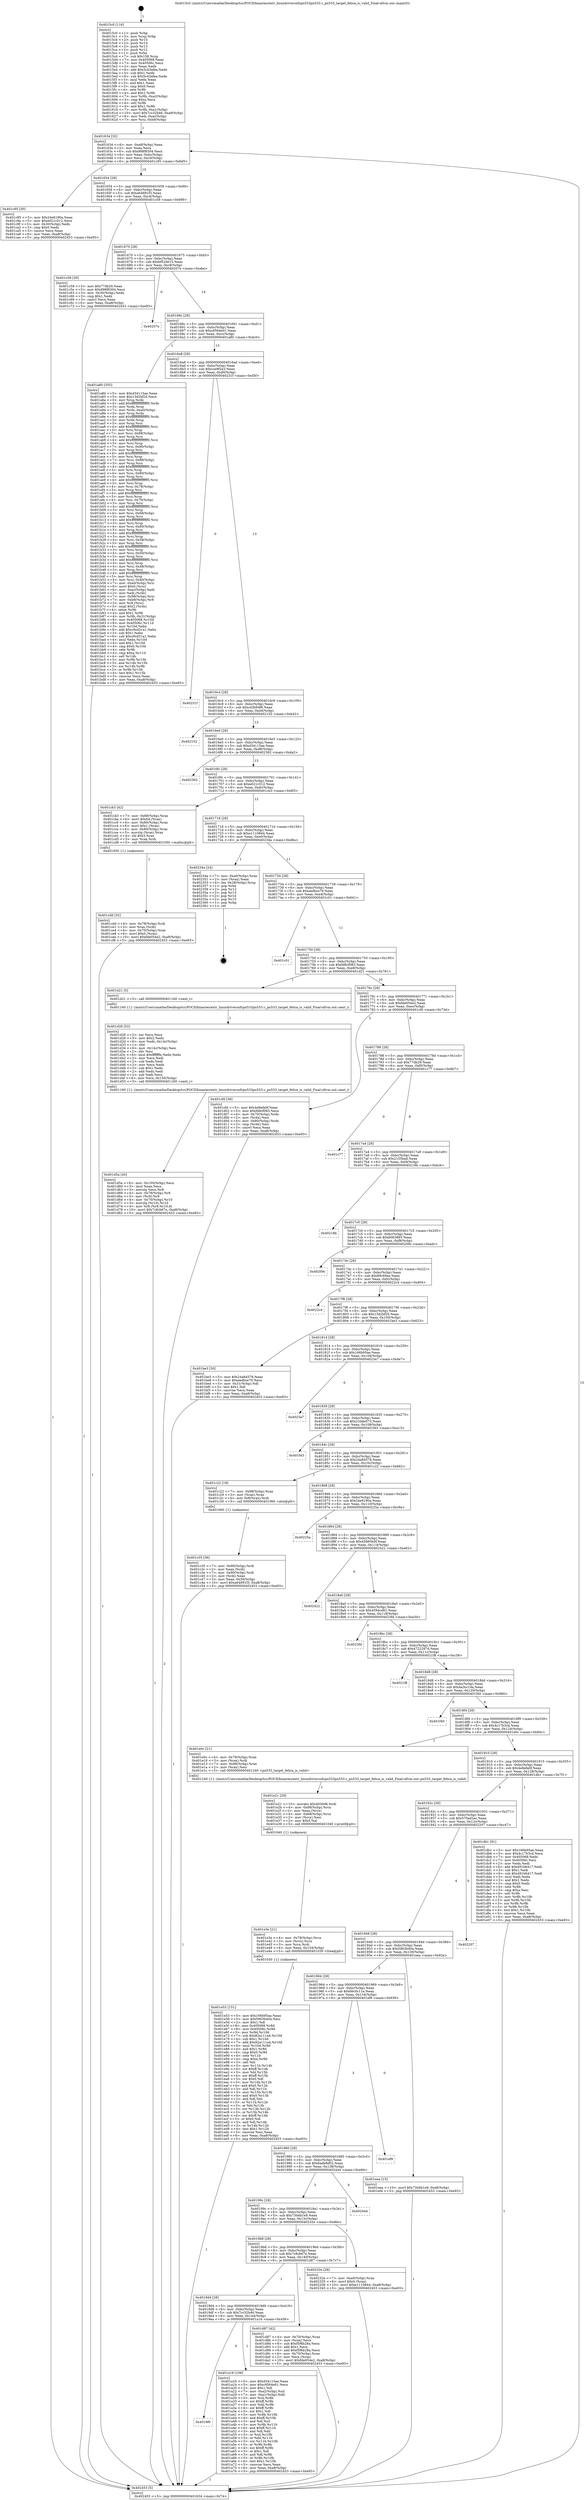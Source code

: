 digraph "0x4015c0" {
  label = "0x4015c0 (/mnt/c/Users/mathe/Desktop/tcc/POCII/binaries/extr_linuxdriversnfcpn533pn533.c_pn533_target_felica_is_valid_Final-ollvm.out::main(0))"
  labelloc = "t"
  node[shape=record]

  Entry [label="",width=0.3,height=0.3,shape=circle,fillcolor=black,style=filled]
  "0x401634" [label="{
     0x401634 [32]\l
     | [instrs]\l
     &nbsp;&nbsp;0x401634 \<+6\>: mov -0xa8(%rbp),%eax\l
     &nbsp;&nbsp;0x40163a \<+2\>: mov %eax,%ecx\l
     &nbsp;&nbsp;0x40163c \<+6\>: sub $0x998f9304,%ecx\l
     &nbsp;&nbsp;0x401642 \<+6\>: mov %eax,-0xbc(%rbp)\l
     &nbsp;&nbsp;0x401648 \<+6\>: mov %ecx,-0xc0(%rbp)\l
     &nbsp;&nbsp;0x40164e \<+6\>: je 0000000000401c95 \<main+0x6d5\>\l
  }"]
  "0x401c95" [label="{
     0x401c95 [30]\l
     | [instrs]\l
     &nbsp;&nbsp;0x401c95 \<+5\>: mov $0x24e6190a,%eax\l
     &nbsp;&nbsp;0x401c9a \<+5\>: mov $0xe021c512,%ecx\l
     &nbsp;&nbsp;0x401c9f \<+3\>: mov -0x30(%rbp),%edx\l
     &nbsp;&nbsp;0x401ca2 \<+3\>: cmp $0x0,%edx\l
     &nbsp;&nbsp;0x401ca5 \<+3\>: cmove %ecx,%eax\l
     &nbsp;&nbsp;0x401ca8 \<+6\>: mov %eax,-0xa8(%rbp)\l
     &nbsp;&nbsp;0x401cae \<+5\>: jmp 0000000000402453 \<main+0xe93\>\l
  }"]
  "0x401654" [label="{
     0x401654 [28]\l
     | [instrs]\l
     &nbsp;&nbsp;0x401654 \<+5\>: jmp 0000000000401659 \<main+0x99\>\l
     &nbsp;&nbsp;0x401659 \<+6\>: mov -0xbc(%rbp),%eax\l
     &nbsp;&nbsp;0x40165f \<+5\>: sub $0xa64691f3,%eax\l
     &nbsp;&nbsp;0x401664 \<+6\>: mov %eax,-0xc4(%rbp)\l
     &nbsp;&nbsp;0x40166a \<+6\>: je 0000000000401c59 \<main+0x699\>\l
  }"]
  Exit [label="",width=0.3,height=0.3,shape=circle,fillcolor=black,style=filled,peripheries=2]
  "0x401c59" [label="{
     0x401c59 [30]\l
     | [instrs]\l
     &nbsp;&nbsp;0x401c59 \<+5\>: mov $0x77db29,%eax\l
     &nbsp;&nbsp;0x401c5e \<+5\>: mov $0x998f9304,%ecx\l
     &nbsp;&nbsp;0x401c63 \<+3\>: mov -0x30(%rbp),%edx\l
     &nbsp;&nbsp;0x401c66 \<+3\>: cmp $0x1,%edx\l
     &nbsp;&nbsp;0x401c69 \<+3\>: cmovl %ecx,%eax\l
     &nbsp;&nbsp;0x401c6c \<+6\>: mov %eax,-0xa8(%rbp)\l
     &nbsp;&nbsp;0x401c72 \<+5\>: jmp 0000000000402453 \<main+0xe93\>\l
  }"]
  "0x401670" [label="{
     0x401670 [28]\l
     | [instrs]\l
     &nbsp;&nbsp;0x401670 \<+5\>: jmp 0000000000401675 \<main+0xb5\>\l
     &nbsp;&nbsp;0x401675 \<+6\>: mov -0xbc(%rbp),%eax\l
     &nbsp;&nbsp;0x40167b \<+5\>: sub $0xbf52de15,%eax\l
     &nbsp;&nbsp;0x401680 \<+6\>: mov %eax,-0xc8(%rbp)\l
     &nbsp;&nbsp;0x401686 \<+6\>: je 000000000040207e \<main+0xabe\>\l
  }"]
  "0x401e53" [label="{
     0x401e53 [151]\l
     | [instrs]\l
     &nbsp;&nbsp;0x401e53 \<+5\>: mov $0x166b95ae,%eax\l
     &nbsp;&nbsp;0x401e58 \<+5\>: mov $0x5963b40a,%esi\l
     &nbsp;&nbsp;0x401e5d \<+2\>: mov $0x1,%dl\l
     &nbsp;&nbsp;0x401e5f \<+8\>: mov 0x405068,%r8d\l
     &nbsp;&nbsp;0x401e67 \<+8\>: mov 0x40506c,%r9d\l
     &nbsp;&nbsp;0x401e6f \<+3\>: mov %r8d,%r10d\l
     &nbsp;&nbsp;0x401e72 \<+7\>: sub $0x82a111a4,%r10d\l
     &nbsp;&nbsp;0x401e79 \<+4\>: sub $0x1,%r10d\l
     &nbsp;&nbsp;0x401e7d \<+7\>: add $0x82a111a4,%r10d\l
     &nbsp;&nbsp;0x401e84 \<+4\>: imul %r10d,%r8d\l
     &nbsp;&nbsp;0x401e88 \<+4\>: and $0x1,%r8d\l
     &nbsp;&nbsp;0x401e8c \<+4\>: cmp $0x0,%r8d\l
     &nbsp;&nbsp;0x401e90 \<+4\>: sete %r11b\l
     &nbsp;&nbsp;0x401e94 \<+4\>: cmp $0xa,%r9d\l
     &nbsp;&nbsp;0x401e98 \<+3\>: setl %bl\l
     &nbsp;&nbsp;0x401e9b \<+3\>: mov %r11b,%r14b\l
     &nbsp;&nbsp;0x401e9e \<+4\>: xor $0xff,%r14b\l
     &nbsp;&nbsp;0x401ea2 \<+3\>: mov %bl,%r15b\l
     &nbsp;&nbsp;0x401ea5 \<+4\>: xor $0xff,%r15b\l
     &nbsp;&nbsp;0x401ea9 \<+3\>: xor $0x0,%dl\l
     &nbsp;&nbsp;0x401eac \<+3\>: mov %r14b,%r12b\l
     &nbsp;&nbsp;0x401eaf \<+4\>: and $0x0,%r12b\l
     &nbsp;&nbsp;0x401eb3 \<+3\>: and %dl,%r11b\l
     &nbsp;&nbsp;0x401eb6 \<+3\>: mov %r15b,%r13b\l
     &nbsp;&nbsp;0x401eb9 \<+4\>: and $0x0,%r13b\l
     &nbsp;&nbsp;0x401ebd \<+2\>: and %dl,%bl\l
     &nbsp;&nbsp;0x401ebf \<+3\>: or %r11b,%r12b\l
     &nbsp;&nbsp;0x401ec2 \<+3\>: or %bl,%r13b\l
     &nbsp;&nbsp;0x401ec5 \<+3\>: xor %r13b,%r12b\l
     &nbsp;&nbsp;0x401ec8 \<+3\>: or %r15b,%r14b\l
     &nbsp;&nbsp;0x401ecb \<+4\>: xor $0xff,%r14b\l
     &nbsp;&nbsp;0x401ecf \<+3\>: or $0x0,%dl\l
     &nbsp;&nbsp;0x401ed2 \<+3\>: and %dl,%r14b\l
     &nbsp;&nbsp;0x401ed5 \<+3\>: or %r14b,%r12b\l
     &nbsp;&nbsp;0x401ed8 \<+4\>: test $0x1,%r12b\l
     &nbsp;&nbsp;0x401edc \<+3\>: cmovne %esi,%eax\l
     &nbsp;&nbsp;0x401edf \<+6\>: mov %eax,-0xa8(%rbp)\l
     &nbsp;&nbsp;0x401ee5 \<+5\>: jmp 0000000000402453 \<main+0xe93\>\l
  }"]
  "0x40207e" [label="{
     0x40207e\l
  }", style=dashed]
  "0x40168c" [label="{
     0x40168c [28]\l
     | [instrs]\l
     &nbsp;&nbsp;0x40168c \<+5\>: jmp 0000000000401691 \<main+0xd1\>\l
     &nbsp;&nbsp;0x401691 \<+6\>: mov -0xbc(%rbp),%eax\l
     &nbsp;&nbsp;0x401697 \<+5\>: sub $0xc9564e01,%eax\l
     &nbsp;&nbsp;0x40169c \<+6\>: mov %eax,-0xcc(%rbp)\l
     &nbsp;&nbsp;0x4016a2 \<+6\>: je 0000000000401a80 \<main+0x4c0\>\l
  }"]
  "0x401e3e" [label="{
     0x401e3e [21]\l
     | [instrs]\l
     &nbsp;&nbsp;0x401e3e \<+4\>: mov -0x78(%rbp),%rcx\l
     &nbsp;&nbsp;0x401e42 \<+3\>: mov (%rcx),%rcx\l
     &nbsp;&nbsp;0x401e45 \<+3\>: mov %rcx,%rdi\l
     &nbsp;&nbsp;0x401e48 \<+6\>: mov %eax,-0x154(%rbp)\l
     &nbsp;&nbsp;0x401e4e \<+5\>: call 0000000000401030 \<free@plt\>\l
     | [calls]\l
     &nbsp;&nbsp;0x401030 \{1\} (unknown)\l
  }"]
  "0x401a80" [label="{
     0x401a80 [355]\l
     | [instrs]\l
     &nbsp;&nbsp;0x401a80 \<+5\>: mov $0xd34115ae,%eax\l
     &nbsp;&nbsp;0x401a85 \<+5\>: mov $0x13d2bf20,%ecx\l
     &nbsp;&nbsp;0x401a8a \<+3\>: mov %rsp,%rdx\l
     &nbsp;&nbsp;0x401a8d \<+4\>: add $0xfffffffffffffff0,%rdx\l
     &nbsp;&nbsp;0x401a91 \<+3\>: mov %rdx,%rsp\l
     &nbsp;&nbsp;0x401a94 \<+7\>: mov %rdx,-0xa0(%rbp)\l
     &nbsp;&nbsp;0x401a9b \<+3\>: mov %rsp,%rdx\l
     &nbsp;&nbsp;0x401a9e \<+4\>: add $0xfffffffffffffff0,%rdx\l
     &nbsp;&nbsp;0x401aa2 \<+3\>: mov %rdx,%rsp\l
     &nbsp;&nbsp;0x401aa5 \<+3\>: mov %rsp,%rsi\l
     &nbsp;&nbsp;0x401aa8 \<+4\>: add $0xfffffffffffffff0,%rsi\l
     &nbsp;&nbsp;0x401aac \<+3\>: mov %rsi,%rsp\l
     &nbsp;&nbsp;0x401aaf \<+7\>: mov %rsi,-0x98(%rbp)\l
     &nbsp;&nbsp;0x401ab6 \<+3\>: mov %rsp,%rsi\l
     &nbsp;&nbsp;0x401ab9 \<+4\>: add $0xfffffffffffffff0,%rsi\l
     &nbsp;&nbsp;0x401abd \<+3\>: mov %rsi,%rsp\l
     &nbsp;&nbsp;0x401ac0 \<+7\>: mov %rsi,-0x90(%rbp)\l
     &nbsp;&nbsp;0x401ac7 \<+3\>: mov %rsp,%rsi\l
     &nbsp;&nbsp;0x401aca \<+4\>: add $0xfffffffffffffff0,%rsi\l
     &nbsp;&nbsp;0x401ace \<+3\>: mov %rsi,%rsp\l
     &nbsp;&nbsp;0x401ad1 \<+7\>: mov %rsi,-0x88(%rbp)\l
     &nbsp;&nbsp;0x401ad8 \<+3\>: mov %rsp,%rsi\l
     &nbsp;&nbsp;0x401adb \<+4\>: add $0xfffffffffffffff0,%rsi\l
     &nbsp;&nbsp;0x401adf \<+3\>: mov %rsi,%rsp\l
     &nbsp;&nbsp;0x401ae2 \<+4\>: mov %rsi,-0x80(%rbp)\l
     &nbsp;&nbsp;0x401ae6 \<+3\>: mov %rsp,%rsi\l
     &nbsp;&nbsp;0x401ae9 \<+4\>: add $0xfffffffffffffff0,%rsi\l
     &nbsp;&nbsp;0x401aed \<+3\>: mov %rsi,%rsp\l
     &nbsp;&nbsp;0x401af0 \<+4\>: mov %rsi,-0x78(%rbp)\l
     &nbsp;&nbsp;0x401af4 \<+3\>: mov %rsp,%rsi\l
     &nbsp;&nbsp;0x401af7 \<+4\>: add $0xfffffffffffffff0,%rsi\l
     &nbsp;&nbsp;0x401afb \<+3\>: mov %rsi,%rsp\l
     &nbsp;&nbsp;0x401afe \<+4\>: mov %rsi,-0x70(%rbp)\l
     &nbsp;&nbsp;0x401b02 \<+3\>: mov %rsp,%rsi\l
     &nbsp;&nbsp;0x401b05 \<+4\>: add $0xfffffffffffffff0,%rsi\l
     &nbsp;&nbsp;0x401b09 \<+3\>: mov %rsi,%rsp\l
     &nbsp;&nbsp;0x401b0c \<+4\>: mov %rsi,-0x68(%rbp)\l
     &nbsp;&nbsp;0x401b10 \<+3\>: mov %rsp,%rsi\l
     &nbsp;&nbsp;0x401b13 \<+4\>: add $0xfffffffffffffff0,%rsi\l
     &nbsp;&nbsp;0x401b17 \<+3\>: mov %rsi,%rsp\l
     &nbsp;&nbsp;0x401b1a \<+4\>: mov %rsi,-0x60(%rbp)\l
     &nbsp;&nbsp;0x401b1e \<+3\>: mov %rsp,%rsi\l
     &nbsp;&nbsp;0x401b21 \<+4\>: add $0xfffffffffffffff0,%rsi\l
     &nbsp;&nbsp;0x401b25 \<+3\>: mov %rsi,%rsp\l
     &nbsp;&nbsp;0x401b28 \<+4\>: mov %rsi,-0x58(%rbp)\l
     &nbsp;&nbsp;0x401b2c \<+3\>: mov %rsp,%rsi\l
     &nbsp;&nbsp;0x401b2f \<+4\>: add $0xfffffffffffffff0,%rsi\l
     &nbsp;&nbsp;0x401b33 \<+3\>: mov %rsi,%rsp\l
     &nbsp;&nbsp;0x401b36 \<+4\>: mov %rsi,-0x50(%rbp)\l
     &nbsp;&nbsp;0x401b3a \<+3\>: mov %rsp,%rsi\l
     &nbsp;&nbsp;0x401b3d \<+4\>: add $0xfffffffffffffff0,%rsi\l
     &nbsp;&nbsp;0x401b41 \<+3\>: mov %rsi,%rsp\l
     &nbsp;&nbsp;0x401b44 \<+4\>: mov %rsi,-0x48(%rbp)\l
     &nbsp;&nbsp;0x401b48 \<+3\>: mov %rsp,%rsi\l
     &nbsp;&nbsp;0x401b4b \<+4\>: add $0xfffffffffffffff0,%rsi\l
     &nbsp;&nbsp;0x401b4f \<+3\>: mov %rsi,%rsp\l
     &nbsp;&nbsp;0x401b52 \<+4\>: mov %rsi,-0x40(%rbp)\l
     &nbsp;&nbsp;0x401b56 \<+7\>: mov -0xa0(%rbp),%rsi\l
     &nbsp;&nbsp;0x401b5d \<+6\>: movl $0x0,(%rsi)\l
     &nbsp;&nbsp;0x401b63 \<+6\>: mov -0xac(%rbp),%edi\l
     &nbsp;&nbsp;0x401b69 \<+2\>: mov %edi,(%rdx)\l
     &nbsp;&nbsp;0x401b6b \<+7\>: mov -0x98(%rbp),%rsi\l
     &nbsp;&nbsp;0x401b72 \<+7\>: mov -0xb8(%rbp),%r8\l
     &nbsp;&nbsp;0x401b79 \<+3\>: mov %r8,(%rsi)\l
     &nbsp;&nbsp;0x401b7c \<+3\>: cmpl $0x2,(%rdx)\l
     &nbsp;&nbsp;0x401b7f \<+4\>: setne %r9b\l
     &nbsp;&nbsp;0x401b83 \<+4\>: and $0x1,%r9b\l
     &nbsp;&nbsp;0x401b87 \<+4\>: mov %r9b,-0x31(%rbp)\l
     &nbsp;&nbsp;0x401b8b \<+8\>: mov 0x405068,%r10d\l
     &nbsp;&nbsp;0x401b93 \<+8\>: mov 0x40506c,%r11d\l
     &nbsp;&nbsp;0x401b9b \<+3\>: mov %r10d,%ebx\l
     &nbsp;&nbsp;0x401b9e \<+6\>: add $0xc9cd31a1,%ebx\l
     &nbsp;&nbsp;0x401ba4 \<+3\>: sub $0x1,%ebx\l
     &nbsp;&nbsp;0x401ba7 \<+6\>: sub $0xc9cd31a1,%ebx\l
     &nbsp;&nbsp;0x401bad \<+4\>: imul %ebx,%r10d\l
     &nbsp;&nbsp;0x401bb1 \<+4\>: and $0x1,%r10d\l
     &nbsp;&nbsp;0x401bb5 \<+4\>: cmp $0x0,%r10d\l
     &nbsp;&nbsp;0x401bb9 \<+4\>: sete %r9b\l
     &nbsp;&nbsp;0x401bbd \<+4\>: cmp $0xa,%r11d\l
     &nbsp;&nbsp;0x401bc1 \<+4\>: setl %r14b\l
     &nbsp;&nbsp;0x401bc5 \<+3\>: mov %r9b,%r15b\l
     &nbsp;&nbsp;0x401bc8 \<+3\>: and %r14b,%r15b\l
     &nbsp;&nbsp;0x401bcb \<+3\>: xor %r14b,%r9b\l
     &nbsp;&nbsp;0x401bce \<+3\>: or %r9b,%r15b\l
     &nbsp;&nbsp;0x401bd1 \<+4\>: test $0x1,%r15b\l
     &nbsp;&nbsp;0x401bd5 \<+3\>: cmovne %ecx,%eax\l
     &nbsp;&nbsp;0x401bd8 \<+6\>: mov %eax,-0xa8(%rbp)\l
     &nbsp;&nbsp;0x401bde \<+5\>: jmp 0000000000402453 \<main+0xe93\>\l
  }"]
  "0x4016a8" [label="{
     0x4016a8 [28]\l
     | [instrs]\l
     &nbsp;&nbsp;0x4016a8 \<+5\>: jmp 00000000004016ad \<main+0xed\>\l
     &nbsp;&nbsp;0x4016ad \<+6\>: mov -0xbc(%rbp),%eax\l
     &nbsp;&nbsp;0x4016b3 \<+5\>: sub $0xcce9f2e3,%eax\l
     &nbsp;&nbsp;0x4016b8 \<+6\>: mov %eax,-0xd0(%rbp)\l
     &nbsp;&nbsp;0x4016be \<+6\>: je 000000000040231f \<main+0xd5f\>\l
  }"]
  "0x401e21" [label="{
     0x401e21 [29]\l
     | [instrs]\l
     &nbsp;&nbsp;0x401e21 \<+10\>: movabs $0x4030d6,%rdi\l
     &nbsp;&nbsp;0x401e2b \<+4\>: mov -0x68(%rbp),%rcx\l
     &nbsp;&nbsp;0x401e2f \<+2\>: mov %eax,(%rcx)\l
     &nbsp;&nbsp;0x401e31 \<+4\>: mov -0x68(%rbp),%rcx\l
     &nbsp;&nbsp;0x401e35 \<+2\>: mov (%rcx),%esi\l
     &nbsp;&nbsp;0x401e37 \<+2\>: mov $0x0,%al\l
     &nbsp;&nbsp;0x401e39 \<+5\>: call 0000000000401040 \<printf@plt\>\l
     | [calls]\l
     &nbsp;&nbsp;0x401040 \{1\} (unknown)\l
  }"]
  "0x40231f" [label="{
     0x40231f\l
  }", style=dashed]
  "0x4016c4" [label="{
     0x4016c4 [28]\l
     | [instrs]\l
     &nbsp;&nbsp;0x4016c4 \<+5\>: jmp 00000000004016c9 \<main+0x109\>\l
     &nbsp;&nbsp;0x4016c9 \<+6\>: mov -0xbc(%rbp),%eax\l
     &nbsp;&nbsp;0x4016cf \<+5\>: sub $0xcd3b94f6,%eax\l
     &nbsp;&nbsp;0x4016d4 \<+6\>: mov %eax,-0xd4(%rbp)\l
     &nbsp;&nbsp;0x4016da \<+6\>: je 0000000000402102 \<main+0xb42\>\l
  }"]
  "0x401d5a" [label="{
     0x401d5a [45]\l
     | [instrs]\l
     &nbsp;&nbsp;0x401d5a \<+6\>: mov -0x150(%rbp),%ecx\l
     &nbsp;&nbsp;0x401d60 \<+3\>: imul %eax,%ecx\l
     &nbsp;&nbsp;0x401d63 \<+3\>: movslq %ecx,%r8\l
     &nbsp;&nbsp;0x401d66 \<+4\>: mov -0x78(%rbp),%r9\l
     &nbsp;&nbsp;0x401d6a \<+3\>: mov (%r9),%r9\l
     &nbsp;&nbsp;0x401d6d \<+4\>: mov -0x70(%rbp),%r10\l
     &nbsp;&nbsp;0x401d71 \<+3\>: movslq (%r10),%r10\l
     &nbsp;&nbsp;0x401d74 \<+4\>: mov %r8,(%r9,%r10,8)\l
     &nbsp;&nbsp;0x401d78 \<+10\>: movl $0x7c8cb67e,-0xa8(%rbp)\l
     &nbsp;&nbsp;0x401d82 \<+5\>: jmp 0000000000402453 \<main+0xe93\>\l
  }"]
  "0x402102" [label="{
     0x402102\l
  }", style=dashed]
  "0x4016e0" [label="{
     0x4016e0 [28]\l
     | [instrs]\l
     &nbsp;&nbsp;0x4016e0 \<+5\>: jmp 00000000004016e5 \<main+0x125\>\l
     &nbsp;&nbsp;0x4016e5 \<+6\>: mov -0xbc(%rbp),%eax\l
     &nbsp;&nbsp;0x4016eb \<+5\>: sub $0xd34115ae,%eax\l
     &nbsp;&nbsp;0x4016f0 \<+6\>: mov %eax,-0xd8(%rbp)\l
     &nbsp;&nbsp;0x4016f6 \<+6\>: je 0000000000402362 \<main+0xda2\>\l
  }"]
  "0x401d26" [label="{
     0x401d26 [52]\l
     | [instrs]\l
     &nbsp;&nbsp;0x401d26 \<+2\>: xor %ecx,%ecx\l
     &nbsp;&nbsp;0x401d28 \<+5\>: mov $0x2,%edx\l
     &nbsp;&nbsp;0x401d2d \<+6\>: mov %edx,-0x14c(%rbp)\l
     &nbsp;&nbsp;0x401d33 \<+1\>: cltd\l
     &nbsp;&nbsp;0x401d34 \<+6\>: mov -0x14c(%rbp),%esi\l
     &nbsp;&nbsp;0x401d3a \<+2\>: idiv %esi\l
     &nbsp;&nbsp;0x401d3c \<+6\>: imul $0xfffffffe,%edx,%edx\l
     &nbsp;&nbsp;0x401d42 \<+2\>: mov %ecx,%edi\l
     &nbsp;&nbsp;0x401d44 \<+2\>: sub %edx,%edi\l
     &nbsp;&nbsp;0x401d46 \<+2\>: mov %ecx,%edx\l
     &nbsp;&nbsp;0x401d48 \<+3\>: sub $0x1,%edx\l
     &nbsp;&nbsp;0x401d4b \<+2\>: add %edx,%edi\l
     &nbsp;&nbsp;0x401d4d \<+2\>: sub %edi,%ecx\l
     &nbsp;&nbsp;0x401d4f \<+6\>: mov %ecx,-0x150(%rbp)\l
     &nbsp;&nbsp;0x401d55 \<+5\>: call 0000000000401160 \<next_i\>\l
     | [calls]\l
     &nbsp;&nbsp;0x401160 \{1\} (/mnt/c/Users/mathe/Desktop/tcc/POCII/binaries/extr_linuxdriversnfcpn533pn533.c_pn533_target_felica_is_valid_Final-ollvm.out::next_i)\l
  }"]
  "0x402362" [label="{
     0x402362\l
  }", style=dashed]
  "0x4016fc" [label="{
     0x4016fc [28]\l
     | [instrs]\l
     &nbsp;&nbsp;0x4016fc \<+5\>: jmp 0000000000401701 \<main+0x141\>\l
     &nbsp;&nbsp;0x401701 \<+6\>: mov -0xbc(%rbp),%eax\l
     &nbsp;&nbsp;0x401707 \<+5\>: sub $0xe021c512,%eax\l
     &nbsp;&nbsp;0x40170c \<+6\>: mov %eax,-0xdc(%rbp)\l
     &nbsp;&nbsp;0x401712 \<+6\>: je 0000000000401cb3 \<main+0x6f3\>\l
  }"]
  "0x401cdd" [label="{
     0x401cdd [32]\l
     | [instrs]\l
     &nbsp;&nbsp;0x401cdd \<+4\>: mov -0x78(%rbp),%rdi\l
     &nbsp;&nbsp;0x401ce1 \<+3\>: mov %rax,(%rdi)\l
     &nbsp;&nbsp;0x401ce4 \<+4\>: mov -0x70(%rbp),%rax\l
     &nbsp;&nbsp;0x401ce8 \<+6\>: movl $0x0,(%rax)\l
     &nbsp;&nbsp;0x401cee \<+10\>: movl $0xfde054e2,-0xa8(%rbp)\l
     &nbsp;&nbsp;0x401cf8 \<+5\>: jmp 0000000000402453 \<main+0xe93\>\l
  }"]
  "0x401cb3" [label="{
     0x401cb3 [42]\l
     | [instrs]\l
     &nbsp;&nbsp;0x401cb3 \<+7\>: mov -0x88(%rbp),%rax\l
     &nbsp;&nbsp;0x401cba \<+6\>: movl $0x64,(%rax)\l
     &nbsp;&nbsp;0x401cc0 \<+4\>: mov -0x80(%rbp),%rax\l
     &nbsp;&nbsp;0x401cc4 \<+6\>: movl $0x1,(%rax)\l
     &nbsp;&nbsp;0x401cca \<+4\>: mov -0x80(%rbp),%rax\l
     &nbsp;&nbsp;0x401cce \<+3\>: movslq (%rax),%rax\l
     &nbsp;&nbsp;0x401cd1 \<+4\>: shl $0x3,%rax\l
     &nbsp;&nbsp;0x401cd5 \<+3\>: mov %rax,%rdi\l
     &nbsp;&nbsp;0x401cd8 \<+5\>: call 0000000000401050 \<malloc@plt\>\l
     | [calls]\l
     &nbsp;&nbsp;0x401050 \{1\} (unknown)\l
  }"]
  "0x401718" [label="{
     0x401718 [28]\l
     | [instrs]\l
     &nbsp;&nbsp;0x401718 \<+5\>: jmp 000000000040171d \<main+0x15d\>\l
     &nbsp;&nbsp;0x40171d \<+6\>: mov -0xbc(%rbp),%eax\l
     &nbsp;&nbsp;0x401723 \<+5\>: sub $0xe1110844,%eax\l
     &nbsp;&nbsp;0x401728 \<+6\>: mov %eax,-0xe0(%rbp)\l
     &nbsp;&nbsp;0x40172e \<+6\>: je 000000000040234a \<main+0xd8a\>\l
  }"]
  "0x401c35" [label="{
     0x401c35 [36]\l
     | [instrs]\l
     &nbsp;&nbsp;0x401c35 \<+7\>: mov -0x90(%rbp),%rdi\l
     &nbsp;&nbsp;0x401c3c \<+2\>: mov %eax,(%rdi)\l
     &nbsp;&nbsp;0x401c3e \<+7\>: mov -0x90(%rbp),%rdi\l
     &nbsp;&nbsp;0x401c45 \<+2\>: mov (%rdi),%eax\l
     &nbsp;&nbsp;0x401c47 \<+3\>: mov %eax,-0x30(%rbp)\l
     &nbsp;&nbsp;0x401c4a \<+10\>: movl $0xa64691f3,-0xa8(%rbp)\l
     &nbsp;&nbsp;0x401c54 \<+5\>: jmp 0000000000402453 \<main+0xe93\>\l
  }"]
  "0x40234a" [label="{
     0x40234a [24]\l
     | [instrs]\l
     &nbsp;&nbsp;0x40234a \<+7\>: mov -0xa0(%rbp),%rax\l
     &nbsp;&nbsp;0x402351 \<+2\>: mov (%rax),%eax\l
     &nbsp;&nbsp;0x402353 \<+4\>: lea -0x28(%rbp),%rsp\l
     &nbsp;&nbsp;0x402357 \<+1\>: pop %rbx\l
     &nbsp;&nbsp;0x402358 \<+2\>: pop %r12\l
     &nbsp;&nbsp;0x40235a \<+2\>: pop %r13\l
     &nbsp;&nbsp;0x40235c \<+2\>: pop %r14\l
     &nbsp;&nbsp;0x40235e \<+2\>: pop %r15\l
     &nbsp;&nbsp;0x402360 \<+1\>: pop %rbp\l
     &nbsp;&nbsp;0x402361 \<+1\>: ret\l
  }"]
  "0x401734" [label="{
     0x401734 [28]\l
     | [instrs]\l
     &nbsp;&nbsp;0x401734 \<+5\>: jmp 0000000000401739 \<main+0x179\>\l
     &nbsp;&nbsp;0x401739 \<+6\>: mov -0xbc(%rbp),%eax\l
     &nbsp;&nbsp;0x40173f \<+5\>: sub $0xeedbce79,%eax\l
     &nbsp;&nbsp;0x401744 \<+6\>: mov %eax,-0xe4(%rbp)\l
     &nbsp;&nbsp;0x40174a \<+6\>: je 0000000000401c01 \<main+0x641\>\l
  }"]
  "0x4015c0" [label="{
     0x4015c0 [116]\l
     | [instrs]\l
     &nbsp;&nbsp;0x4015c0 \<+1\>: push %rbp\l
     &nbsp;&nbsp;0x4015c1 \<+3\>: mov %rsp,%rbp\l
     &nbsp;&nbsp;0x4015c4 \<+2\>: push %r15\l
     &nbsp;&nbsp;0x4015c6 \<+2\>: push %r14\l
     &nbsp;&nbsp;0x4015c8 \<+2\>: push %r13\l
     &nbsp;&nbsp;0x4015ca \<+2\>: push %r12\l
     &nbsp;&nbsp;0x4015cc \<+1\>: push %rbx\l
     &nbsp;&nbsp;0x4015cd \<+7\>: sub $0x158,%rsp\l
     &nbsp;&nbsp;0x4015d4 \<+7\>: mov 0x405068,%eax\l
     &nbsp;&nbsp;0x4015db \<+7\>: mov 0x40506c,%ecx\l
     &nbsp;&nbsp;0x4015e2 \<+2\>: mov %eax,%edx\l
     &nbsp;&nbsp;0x4015e4 \<+6\>: add $0x5c43afea,%edx\l
     &nbsp;&nbsp;0x4015ea \<+3\>: sub $0x1,%edx\l
     &nbsp;&nbsp;0x4015ed \<+6\>: sub $0x5c43afea,%edx\l
     &nbsp;&nbsp;0x4015f3 \<+3\>: imul %edx,%eax\l
     &nbsp;&nbsp;0x4015f6 \<+3\>: and $0x1,%eax\l
     &nbsp;&nbsp;0x4015f9 \<+3\>: cmp $0x0,%eax\l
     &nbsp;&nbsp;0x4015fc \<+4\>: sete %r8b\l
     &nbsp;&nbsp;0x401600 \<+4\>: and $0x1,%r8b\l
     &nbsp;&nbsp;0x401604 \<+7\>: mov %r8b,-0xa2(%rbp)\l
     &nbsp;&nbsp;0x40160b \<+3\>: cmp $0xa,%ecx\l
     &nbsp;&nbsp;0x40160e \<+4\>: setl %r8b\l
     &nbsp;&nbsp;0x401612 \<+4\>: and $0x1,%r8b\l
     &nbsp;&nbsp;0x401616 \<+7\>: mov %r8b,-0xa1(%rbp)\l
     &nbsp;&nbsp;0x40161d \<+10\>: movl $0x7cc32b46,-0xa8(%rbp)\l
     &nbsp;&nbsp;0x401627 \<+6\>: mov %edi,-0xac(%rbp)\l
     &nbsp;&nbsp;0x40162d \<+7\>: mov %rsi,-0xb8(%rbp)\l
  }"]
  "0x401c01" [label="{
     0x401c01\l
  }", style=dashed]
  "0x401750" [label="{
     0x401750 [28]\l
     | [instrs]\l
     &nbsp;&nbsp;0x401750 \<+5\>: jmp 0000000000401755 \<main+0x195\>\l
     &nbsp;&nbsp;0x401755 \<+6\>: mov -0xbc(%rbp),%eax\l
     &nbsp;&nbsp;0x40175b \<+5\>: sub $0xfd8cf083,%eax\l
     &nbsp;&nbsp;0x401760 \<+6\>: mov %eax,-0xe8(%rbp)\l
     &nbsp;&nbsp;0x401766 \<+6\>: je 0000000000401d21 \<main+0x761\>\l
  }"]
  "0x402453" [label="{
     0x402453 [5]\l
     | [instrs]\l
     &nbsp;&nbsp;0x402453 \<+5\>: jmp 0000000000401634 \<main+0x74\>\l
  }"]
  "0x401d21" [label="{
     0x401d21 [5]\l
     | [instrs]\l
     &nbsp;&nbsp;0x401d21 \<+5\>: call 0000000000401160 \<next_i\>\l
     | [calls]\l
     &nbsp;&nbsp;0x401160 \{1\} (/mnt/c/Users/mathe/Desktop/tcc/POCII/binaries/extr_linuxdriversnfcpn533pn533.c_pn533_target_felica_is_valid_Final-ollvm.out::next_i)\l
  }"]
  "0x40176c" [label="{
     0x40176c [28]\l
     | [instrs]\l
     &nbsp;&nbsp;0x40176c \<+5\>: jmp 0000000000401771 \<main+0x1b1\>\l
     &nbsp;&nbsp;0x401771 \<+6\>: mov -0xbc(%rbp),%eax\l
     &nbsp;&nbsp;0x401777 \<+5\>: sub $0xfde054e2,%eax\l
     &nbsp;&nbsp;0x40177c \<+6\>: mov %eax,-0xec(%rbp)\l
     &nbsp;&nbsp;0x401782 \<+6\>: je 0000000000401cfd \<main+0x73d\>\l
  }"]
  "0x4019f0" [label="{
     0x4019f0\l
  }", style=dashed]
  "0x401cfd" [label="{
     0x401cfd [36]\l
     | [instrs]\l
     &nbsp;&nbsp;0x401cfd \<+5\>: mov $0x4e9efa0f,%eax\l
     &nbsp;&nbsp;0x401d02 \<+5\>: mov $0xfd8cf083,%ecx\l
     &nbsp;&nbsp;0x401d07 \<+4\>: mov -0x70(%rbp),%rdx\l
     &nbsp;&nbsp;0x401d0b \<+2\>: mov (%rdx),%esi\l
     &nbsp;&nbsp;0x401d0d \<+4\>: mov -0x80(%rbp),%rdx\l
     &nbsp;&nbsp;0x401d11 \<+2\>: cmp (%rdx),%esi\l
     &nbsp;&nbsp;0x401d13 \<+3\>: cmovl %ecx,%eax\l
     &nbsp;&nbsp;0x401d16 \<+6\>: mov %eax,-0xa8(%rbp)\l
     &nbsp;&nbsp;0x401d1c \<+5\>: jmp 0000000000402453 \<main+0xe93\>\l
  }"]
  "0x401788" [label="{
     0x401788 [28]\l
     | [instrs]\l
     &nbsp;&nbsp;0x401788 \<+5\>: jmp 000000000040178d \<main+0x1cd\>\l
     &nbsp;&nbsp;0x40178d \<+6\>: mov -0xbc(%rbp),%eax\l
     &nbsp;&nbsp;0x401793 \<+5\>: sub $0x77db29,%eax\l
     &nbsp;&nbsp;0x401798 \<+6\>: mov %eax,-0xf0(%rbp)\l
     &nbsp;&nbsp;0x40179e \<+6\>: je 0000000000401c77 \<main+0x6b7\>\l
  }"]
  "0x401a16" [label="{
     0x401a16 [106]\l
     | [instrs]\l
     &nbsp;&nbsp;0x401a16 \<+5\>: mov $0xd34115ae,%eax\l
     &nbsp;&nbsp;0x401a1b \<+5\>: mov $0xc9564e01,%ecx\l
     &nbsp;&nbsp;0x401a20 \<+2\>: mov $0x1,%dl\l
     &nbsp;&nbsp;0x401a22 \<+7\>: mov -0xa2(%rbp),%sil\l
     &nbsp;&nbsp;0x401a29 \<+7\>: mov -0xa1(%rbp),%dil\l
     &nbsp;&nbsp;0x401a30 \<+3\>: mov %sil,%r8b\l
     &nbsp;&nbsp;0x401a33 \<+4\>: xor $0xff,%r8b\l
     &nbsp;&nbsp;0x401a37 \<+3\>: mov %dil,%r9b\l
     &nbsp;&nbsp;0x401a3a \<+4\>: xor $0xff,%r9b\l
     &nbsp;&nbsp;0x401a3e \<+3\>: xor $0x1,%dl\l
     &nbsp;&nbsp;0x401a41 \<+3\>: mov %r8b,%r10b\l
     &nbsp;&nbsp;0x401a44 \<+4\>: and $0xff,%r10b\l
     &nbsp;&nbsp;0x401a48 \<+3\>: and %dl,%sil\l
     &nbsp;&nbsp;0x401a4b \<+3\>: mov %r9b,%r11b\l
     &nbsp;&nbsp;0x401a4e \<+4\>: and $0xff,%r11b\l
     &nbsp;&nbsp;0x401a52 \<+3\>: and %dl,%dil\l
     &nbsp;&nbsp;0x401a55 \<+3\>: or %sil,%r10b\l
     &nbsp;&nbsp;0x401a58 \<+3\>: or %dil,%r11b\l
     &nbsp;&nbsp;0x401a5b \<+3\>: xor %r11b,%r10b\l
     &nbsp;&nbsp;0x401a5e \<+3\>: or %r9b,%r8b\l
     &nbsp;&nbsp;0x401a61 \<+4\>: xor $0xff,%r8b\l
     &nbsp;&nbsp;0x401a65 \<+3\>: or $0x1,%dl\l
     &nbsp;&nbsp;0x401a68 \<+3\>: and %dl,%r8b\l
     &nbsp;&nbsp;0x401a6b \<+3\>: or %r8b,%r10b\l
     &nbsp;&nbsp;0x401a6e \<+4\>: test $0x1,%r10b\l
     &nbsp;&nbsp;0x401a72 \<+3\>: cmovne %ecx,%eax\l
     &nbsp;&nbsp;0x401a75 \<+6\>: mov %eax,-0xa8(%rbp)\l
     &nbsp;&nbsp;0x401a7b \<+5\>: jmp 0000000000402453 \<main+0xe93\>\l
  }"]
  "0x401c77" [label="{
     0x401c77\l
  }", style=dashed]
  "0x4017a4" [label="{
     0x4017a4 [28]\l
     | [instrs]\l
     &nbsp;&nbsp;0x4017a4 \<+5\>: jmp 00000000004017a9 \<main+0x1e9\>\l
     &nbsp;&nbsp;0x4017a9 \<+6\>: mov -0xbc(%rbp),%eax\l
     &nbsp;&nbsp;0x4017af \<+5\>: sub $0x2155bad,%eax\l
     &nbsp;&nbsp;0x4017b4 \<+6\>: mov %eax,-0xf4(%rbp)\l
     &nbsp;&nbsp;0x4017ba \<+6\>: je 000000000040218b \<main+0xbcb\>\l
  }"]
  "0x4019d4" [label="{
     0x4019d4 [28]\l
     | [instrs]\l
     &nbsp;&nbsp;0x4019d4 \<+5\>: jmp 00000000004019d9 \<main+0x419\>\l
     &nbsp;&nbsp;0x4019d9 \<+6\>: mov -0xbc(%rbp),%eax\l
     &nbsp;&nbsp;0x4019df \<+5\>: sub $0x7cc32b46,%eax\l
     &nbsp;&nbsp;0x4019e4 \<+6\>: mov %eax,-0x144(%rbp)\l
     &nbsp;&nbsp;0x4019ea \<+6\>: je 0000000000401a16 \<main+0x456\>\l
  }"]
  "0x40218b" [label="{
     0x40218b\l
  }", style=dashed]
  "0x4017c0" [label="{
     0x4017c0 [28]\l
     | [instrs]\l
     &nbsp;&nbsp;0x4017c0 \<+5\>: jmp 00000000004017c5 \<main+0x205\>\l
     &nbsp;&nbsp;0x4017c5 \<+6\>: mov -0xbc(%rbp),%eax\l
     &nbsp;&nbsp;0x4017cb \<+5\>: sub $0x6063885,%eax\l
     &nbsp;&nbsp;0x4017d0 \<+6\>: mov %eax,-0xf8(%rbp)\l
     &nbsp;&nbsp;0x4017d6 \<+6\>: je 000000000040209c \<main+0xadc\>\l
  }"]
  "0x401d87" [label="{
     0x401d87 [42]\l
     | [instrs]\l
     &nbsp;&nbsp;0x401d87 \<+4\>: mov -0x70(%rbp),%rax\l
     &nbsp;&nbsp;0x401d8b \<+2\>: mov (%rax),%ecx\l
     &nbsp;&nbsp;0x401d8d \<+6\>: sub $0xf5f6b28a,%ecx\l
     &nbsp;&nbsp;0x401d93 \<+3\>: add $0x1,%ecx\l
     &nbsp;&nbsp;0x401d96 \<+6\>: add $0xf5f6b28a,%ecx\l
     &nbsp;&nbsp;0x401d9c \<+4\>: mov -0x70(%rbp),%rax\l
     &nbsp;&nbsp;0x401da0 \<+2\>: mov %ecx,(%rax)\l
     &nbsp;&nbsp;0x401da2 \<+10\>: movl $0xfde054e2,-0xa8(%rbp)\l
     &nbsp;&nbsp;0x401dac \<+5\>: jmp 0000000000402453 \<main+0xe93\>\l
  }"]
  "0x40209c" [label="{
     0x40209c\l
  }", style=dashed]
  "0x4017dc" [label="{
     0x4017dc [28]\l
     | [instrs]\l
     &nbsp;&nbsp;0x4017dc \<+5\>: jmp 00000000004017e1 \<main+0x221\>\l
     &nbsp;&nbsp;0x4017e1 \<+6\>: mov -0xbc(%rbp),%eax\l
     &nbsp;&nbsp;0x4017e7 \<+5\>: sub $0x89c69ae,%eax\l
     &nbsp;&nbsp;0x4017ec \<+6\>: mov %eax,-0xfc(%rbp)\l
     &nbsp;&nbsp;0x4017f2 \<+6\>: je 00000000004022c4 \<main+0xd04\>\l
  }"]
  "0x4019b8" [label="{
     0x4019b8 [28]\l
     | [instrs]\l
     &nbsp;&nbsp;0x4019b8 \<+5\>: jmp 00000000004019bd \<main+0x3fd\>\l
     &nbsp;&nbsp;0x4019bd \<+6\>: mov -0xbc(%rbp),%eax\l
     &nbsp;&nbsp;0x4019c3 \<+5\>: sub $0x7c8cb67e,%eax\l
     &nbsp;&nbsp;0x4019c8 \<+6\>: mov %eax,-0x140(%rbp)\l
     &nbsp;&nbsp;0x4019ce \<+6\>: je 0000000000401d87 \<main+0x7c7\>\l
  }"]
  "0x4022c4" [label="{
     0x4022c4\l
  }", style=dashed]
  "0x4017f8" [label="{
     0x4017f8 [28]\l
     | [instrs]\l
     &nbsp;&nbsp;0x4017f8 \<+5\>: jmp 00000000004017fd \<main+0x23d\>\l
     &nbsp;&nbsp;0x4017fd \<+6\>: mov -0xbc(%rbp),%eax\l
     &nbsp;&nbsp;0x401803 \<+5\>: sub $0x13d2bf20,%eax\l
     &nbsp;&nbsp;0x401808 \<+6\>: mov %eax,-0x100(%rbp)\l
     &nbsp;&nbsp;0x40180e \<+6\>: je 0000000000401be3 \<main+0x623\>\l
  }"]
  "0x40232e" [label="{
     0x40232e [28]\l
     | [instrs]\l
     &nbsp;&nbsp;0x40232e \<+7\>: mov -0xa0(%rbp),%rax\l
     &nbsp;&nbsp;0x402335 \<+6\>: movl $0x0,(%rax)\l
     &nbsp;&nbsp;0x40233b \<+10\>: movl $0xe1110844,-0xa8(%rbp)\l
     &nbsp;&nbsp;0x402345 \<+5\>: jmp 0000000000402453 \<main+0xe93\>\l
  }"]
  "0x401be3" [label="{
     0x401be3 [30]\l
     | [instrs]\l
     &nbsp;&nbsp;0x401be3 \<+5\>: mov $0x24a84578,%eax\l
     &nbsp;&nbsp;0x401be8 \<+5\>: mov $0xeedbce79,%ecx\l
     &nbsp;&nbsp;0x401bed \<+3\>: mov -0x31(%rbp),%dl\l
     &nbsp;&nbsp;0x401bf0 \<+3\>: test $0x1,%dl\l
     &nbsp;&nbsp;0x401bf3 \<+3\>: cmovne %ecx,%eax\l
     &nbsp;&nbsp;0x401bf6 \<+6\>: mov %eax,-0xa8(%rbp)\l
     &nbsp;&nbsp;0x401bfc \<+5\>: jmp 0000000000402453 \<main+0xe93\>\l
  }"]
  "0x401814" [label="{
     0x401814 [28]\l
     | [instrs]\l
     &nbsp;&nbsp;0x401814 \<+5\>: jmp 0000000000401819 \<main+0x259\>\l
     &nbsp;&nbsp;0x401819 \<+6\>: mov -0xbc(%rbp),%eax\l
     &nbsp;&nbsp;0x40181f \<+5\>: sub $0x166b95ae,%eax\l
     &nbsp;&nbsp;0x401824 \<+6\>: mov %eax,-0x104(%rbp)\l
     &nbsp;&nbsp;0x40182a \<+6\>: je 00000000004023a7 \<main+0xde7\>\l
  }"]
  "0x40199c" [label="{
     0x40199c [28]\l
     | [instrs]\l
     &nbsp;&nbsp;0x40199c \<+5\>: jmp 00000000004019a1 \<main+0x3e1\>\l
     &nbsp;&nbsp;0x4019a1 \<+6\>: mov -0xbc(%rbp),%eax\l
     &nbsp;&nbsp;0x4019a7 \<+5\>: sub $0x73d4b1e9,%eax\l
     &nbsp;&nbsp;0x4019ac \<+6\>: mov %eax,-0x13c(%rbp)\l
     &nbsp;&nbsp;0x4019b2 \<+6\>: je 000000000040232e \<main+0xd6e\>\l
  }"]
  "0x4023a7" [label="{
     0x4023a7\l
  }", style=dashed]
  "0x401830" [label="{
     0x401830 [28]\l
     | [instrs]\l
     &nbsp;&nbsp;0x401830 \<+5\>: jmp 0000000000401835 \<main+0x275\>\l
     &nbsp;&nbsp;0x401835 \<+6\>: mov -0xbc(%rbp),%eax\l
     &nbsp;&nbsp;0x40183b \<+5\>: sub $0x22dde073,%eax\l
     &nbsp;&nbsp;0x401840 \<+6\>: mov %eax,-0x108(%rbp)\l
     &nbsp;&nbsp;0x401846 \<+6\>: je 0000000000401fd3 \<main+0xa13\>\l
  }"]
  "0x402444" [label="{
     0x402444\l
  }", style=dashed]
  "0x401fd3" [label="{
     0x401fd3\l
  }", style=dashed]
  "0x40184c" [label="{
     0x40184c [28]\l
     | [instrs]\l
     &nbsp;&nbsp;0x40184c \<+5\>: jmp 0000000000401851 \<main+0x291\>\l
     &nbsp;&nbsp;0x401851 \<+6\>: mov -0xbc(%rbp),%eax\l
     &nbsp;&nbsp;0x401857 \<+5\>: sub $0x24a84578,%eax\l
     &nbsp;&nbsp;0x40185c \<+6\>: mov %eax,-0x10c(%rbp)\l
     &nbsp;&nbsp;0x401862 \<+6\>: je 0000000000401c22 \<main+0x662\>\l
  }"]
  "0x401980" [label="{
     0x401980 [28]\l
     | [instrs]\l
     &nbsp;&nbsp;0x401980 \<+5\>: jmp 0000000000401985 \<main+0x3c5\>\l
     &nbsp;&nbsp;0x401985 \<+6\>: mov -0xbc(%rbp),%eax\l
     &nbsp;&nbsp;0x40198b \<+5\>: sub $0x6adb8d02,%eax\l
     &nbsp;&nbsp;0x401990 \<+6\>: mov %eax,-0x138(%rbp)\l
     &nbsp;&nbsp;0x401996 \<+6\>: je 0000000000402444 \<main+0xe84\>\l
  }"]
  "0x401c22" [label="{
     0x401c22 [19]\l
     | [instrs]\l
     &nbsp;&nbsp;0x401c22 \<+7\>: mov -0x98(%rbp),%rax\l
     &nbsp;&nbsp;0x401c29 \<+3\>: mov (%rax),%rax\l
     &nbsp;&nbsp;0x401c2c \<+4\>: mov 0x8(%rax),%rdi\l
     &nbsp;&nbsp;0x401c30 \<+5\>: call 0000000000401060 \<atoi@plt\>\l
     | [calls]\l
     &nbsp;&nbsp;0x401060 \{1\} (unknown)\l
  }"]
  "0x401868" [label="{
     0x401868 [28]\l
     | [instrs]\l
     &nbsp;&nbsp;0x401868 \<+5\>: jmp 000000000040186d \<main+0x2ad\>\l
     &nbsp;&nbsp;0x40186d \<+6\>: mov -0xbc(%rbp),%eax\l
     &nbsp;&nbsp;0x401873 \<+5\>: sub $0x24e6190a,%eax\l
     &nbsp;&nbsp;0x401878 \<+6\>: mov %eax,-0x110(%rbp)\l
     &nbsp;&nbsp;0x40187e \<+6\>: je 000000000040225a \<main+0xc9a\>\l
  }"]
  "0x401ef9" [label="{
     0x401ef9\l
  }", style=dashed]
  "0x40225a" [label="{
     0x40225a\l
  }", style=dashed]
  "0x401884" [label="{
     0x401884 [28]\l
     | [instrs]\l
     &nbsp;&nbsp;0x401884 \<+5\>: jmp 0000000000401889 \<main+0x2c9\>\l
     &nbsp;&nbsp;0x401889 \<+6\>: mov -0xbc(%rbp),%eax\l
     &nbsp;&nbsp;0x40188f \<+5\>: sub $0x45895b0f,%eax\l
     &nbsp;&nbsp;0x401894 \<+6\>: mov %eax,-0x114(%rbp)\l
     &nbsp;&nbsp;0x40189a \<+6\>: je 0000000000402422 \<main+0xe62\>\l
  }"]
  "0x401964" [label="{
     0x401964 [28]\l
     | [instrs]\l
     &nbsp;&nbsp;0x401964 \<+5\>: jmp 0000000000401969 \<main+0x3a9\>\l
     &nbsp;&nbsp;0x401969 \<+6\>: mov -0xbc(%rbp),%eax\l
     &nbsp;&nbsp;0x40196f \<+5\>: sub $0x66c0c11e,%eax\l
     &nbsp;&nbsp;0x401974 \<+6\>: mov %eax,-0x134(%rbp)\l
     &nbsp;&nbsp;0x40197a \<+6\>: je 0000000000401ef9 \<main+0x939\>\l
  }"]
  "0x402422" [label="{
     0x402422\l
  }", style=dashed]
  "0x4018a0" [label="{
     0x4018a0 [28]\l
     | [instrs]\l
     &nbsp;&nbsp;0x4018a0 \<+5\>: jmp 00000000004018a5 \<main+0x2e5\>\l
     &nbsp;&nbsp;0x4018a5 \<+6\>: mov -0xbc(%rbp),%eax\l
     &nbsp;&nbsp;0x4018ab \<+5\>: sub $0x4594cd61,%eax\l
     &nbsp;&nbsp;0x4018b0 \<+6\>: mov %eax,-0x118(%rbp)\l
     &nbsp;&nbsp;0x4018b6 \<+6\>: je 00000000004023fd \<main+0xe3d\>\l
  }"]
  "0x401eea" [label="{
     0x401eea [15]\l
     | [instrs]\l
     &nbsp;&nbsp;0x401eea \<+10\>: movl $0x73d4b1e9,-0xa8(%rbp)\l
     &nbsp;&nbsp;0x401ef4 \<+5\>: jmp 0000000000402453 \<main+0xe93\>\l
  }"]
  "0x4023fd" [label="{
     0x4023fd\l
  }", style=dashed]
  "0x4018bc" [label="{
     0x4018bc [28]\l
     | [instrs]\l
     &nbsp;&nbsp;0x4018bc \<+5\>: jmp 00000000004018c1 \<main+0x301\>\l
     &nbsp;&nbsp;0x4018c1 \<+6\>: mov -0xbc(%rbp),%eax\l
     &nbsp;&nbsp;0x4018c7 \<+5\>: sub $0x4722297d,%eax\l
     &nbsp;&nbsp;0x4018cc \<+6\>: mov %eax,-0x11c(%rbp)\l
     &nbsp;&nbsp;0x4018d2 \<+6\>: je 00000000004021f8 \<main+0xc38\>\l
  }"]
  "0x401948" [label="{
     0x401948 [28]\l
     | [instrs]\l
     &nbsp;&nbsp;0x401948 \<+5\>: jmp 000000000040194d \<main+0x38d\>\l
     &nbsp;&nbsp;0x40194d \<+6\>: mov -0xbc(%rbp),%eax\l
     &nbsp;&nbsp;0x401953 \<+5\>: sub $0x5963b40a,%eax\l
     &nbsp;&nbsp;0x401958 \<+6\>: mov %eax,-0x130(%rbp)\l
     &nbsp;&nbsp;0x40195e \<+6\>: je 0000000000401eea \<main+0x92a\>\l
  }"]
  "0x4021f8" [label="{
     0x4021f8\l
  }", style=dashed]
  "0x4018d8" [label="{
     0x4018d8 [28]\l
     | [instrs]\l
     &nbsp;&nbsp;0x4018d8 \<+5\>: jmp 00000000004018dd \<main+0x31d\>\l
     &nbsp;&nbsp;0x4018dd \<+6\>: mov -0xbc(%rbp),%eax\l
     &nbsp;&nbsp;0x4018e3 \<+5\>: sub $0x4a3cc14a,%eax\l
     &nbsp;&nbsp;0x4018e8 \<+6\>: mov %eax,-0x120(%rbp)\l
     &nbsp;&nbsp;0x4018ee \<+6\>: je 0000000000401f40 \<main+0x980\>\l
  }"]
  "0x402207" [label="{
     0x402207\l
  }", style=dashed]
  "0x401f40" [label="{
     0x401f40\l
  }", style=dashed]
  "0x4018f4" [label="{
     0x4018f4 [28]\l
     | [instrs]\l
     &nbsp;&nbsp;0x4018f4 \<+5\>: jmp 00000000004018f9 \<main+0x339\>\l
     &nbsp;&nbsp;0x4018f9 \<+6\>: mov -0xbc(%rbp),%eax\l
     &nbsp;&nbsp;0x4018ff \<+5\>: sub $0x4c17b3cd,%eax\l
     &nbsp;&nbsp;0x401904 \<+6\>: mov %eax,-0x124(%rbp)\l
     &nbsp;&nbsp;0x40190a \<+6\>: je 0000000000401e0c \<main+0x84c\>\l
  }"]
  "0x40192c" [label="{
     0x40192c [28]\l
     | [instrs]\l
     &nbsp;&nbsp;0x40192c \<+5\>: jmp 0000000000401931 \<main+0x371\>\l
     &nbsp;&nbsp;0x401931 \<+6\>: mov -0xbc(%rbp),%eax\l
     &nbsp;&nbsp;0x401937 \<+5\>: sub $0x570ad2ac,%eax\l
     &nbsp;&nbsp;0x40193c \<+6\>: mov %eax,-0x12c(%rbp)\l
     &nbsp;&nbsp;0x401942 \<+6\>: je 0000000000402207 \<main+0xc47\>\l
  }"]
  "0x401e0c" [label="{
     0x401e0c [21]\l
     | [instrs]\l
     &nbsp;&nbsp;0x401e0c \<+4\>: mov -0x78(%rbp),%rax\l
     &nbsp;&nbsp;0x401e10 \<+3\>: mov (%rax),%rdi\l
     &nbsp;&nbsp;0x401e13 \<+7\>: mov -0x88(%rbp),%rax\l
     &nbsp;&nbsp;0x401e1a \<+2\>: mov (%rax),%esi\l
     &nbsp;&nbsp;0x401e1c \<+5\>: call 0000000000401240 \<pn533_target_felica_is_valid\>\l
     | [calls]\l
     &nbsp;&nbsp;0x401240 \{1\} (/mnt/c/Users/mathe/Desktop/tcc/POCII/binaries/extr_linuxdriversnfcpn533pn533.c_pn533_target_felica_is_valid_Final-ollvm.out::pn533_target_felica_is_valid)\l
  }"]
  "0x401910" [label="{
     0x401910 [28]\l
     | [instrs]\l
     &nbsp;&nbsp;0x401910 \<+5\>: jmp 0000000000401915 \<main+0x355\>\l
     &nbsp;&nbsp;0x401915 \<+6\>: mov -0xbc(%rbp),%eax\l
     &nbsp;&nbsp;0x40191b \<+5\>: sub $0x4e9efa0f,%eax\l
     &nbsp;&nbsp;0x401920 \<+6\>: mov %eax,-0x128(%rbp)\l
     &nbsp;&nbsp;0x401926 \<+6\>: je 0000000000401db1 \<main+0x7f1\>\l
  }"]
  "0x401db1" [label="{
     0x401db1 [91]\l
     | [instrs]\l
     &nbsp;&nbsp;0x401db1 \<+5\>: mov $0x166b95ae,%eax\l
     &nbsp;&nbsp;0x401db6 \<+5\>: mov $0x4c17b3cd,%ecx\l
     &nbsp;&nbsp;0x401dbb \<+7\>: mov 0x405068,%edx\l
     &nbsp;&nbsp;0x401dc2 \<+7\>: mov 0x40506c,%esi\l
     &nbsp;&nbsp;0x401dc9 \<+2\>: mov %edx,%edi\l
     &nbsp;&nbsp;0x401dcb \<+6\>: add $0x491b6417,%edi\l
     &nbsp;&nbsp;0x401dd1 \<+3\>: sub $0x1,%edi\l
     &nbsp;&nbsp;0x401dd4 \<+6\>: sub $0x491b6417,%edi\l
     &nbsp;&nbsp;0x401dda \<+3\>: imul %edi,%edx\l
     &nbsp;&nbsp;0x401ddd \<+3\>: and $0x1,%edx\l
     &nbsp;&nbsp;0x401de0 \<+3\>: cmp $0x0,%edx\l
     &nbsp;&nbsp;0x401de3 \<+4\>: sete %r8b\l
     &nbsp;&nbsp;0x401de7 \<+3\>: cmp $0xa,%esi\l
     &nbsp;&nbsp;0x401dea \<+4\>: setl %r9b\l
     &nbsp;&nbsp;0x401dee \<+3\>: mov %r8b,%r10b\l
     &nbsp;&nbsp;0x401df1 \<+3\>: and %r9b,%r10b\l
     &nbsp;&nbsp;0x401df4 \<+3\>: xor %r9b,%r8b\l
     &nbsp;&nbsp;0x401df7 \<+3\>: or %r8b,%r10b\l
     &nbsp;&nbsp;0x401dfa \<+4\>: test $0x1,%r10b\l
     &nbsp;&nbsp;0x401dfe \<+3\>: cmovne %ecx,%eax\l
     &nbsp;&nbsp;0x401e01 \<+6\>: mov %eax,-0xa8(%rbp)\l
     &nbsp;&nbsp;0x401e07 \<+5\>: jmp 0000000000402453 \<main+0xe93\>\l
  }"]
  Entry -> "0x4015c0" [label=" 1"]
  "0x401634" -> "0x401c95" [label=" 1"]
  "0x401634" -> "0x401654" [label=" 15"]
  "0x40234a" -> Exit [label=" 1"]
  "0x401654" -> "0x401c59" [label=" 1"]
  "0x401654" -> "0x401670" [label=" 14"]
  "0x40232e" -> "0x402453" [label=" 1"]
  "0x401670" -> "0x40207e" [label=" 0"]
  "0x401670" -> "0x40168c" [label=" 14"]
  "0x401eea" -> "0x402453" [label=" 1"]
  "0x40168c" -> "0x401a80" [label=" 1"]
  "0x40168c" -> "0x4016a8" [label=" 13"]
  "0x401e53" -> "0x402453" [label=" 1"]
  "0x4016a8" -> "0x40231f" [label=" 0"]
  "0x4016a8" -> "0x4016c4" [label=" 13"]
  "0x401e3e" -> "0x401e53" [label=" 1"]
  "0x4016c4" -> "0x402102" [label=" 0"]
  "0x4016c4" -> "0x4016e0" [label=" 13"]
  "0x401e21" -> "0x401e3e" [label=" 1"]
  "0x4016e0" -> "0x402362" [label=" 0"]
  "0x4016e0" -> "0x4016fc" [label=" 13"]
  "0x401e0c" -> "0x401e21" [label=" 1"]
  "0x4016fc" -> "0x401cb3" [label=" 1"]
  "0x4016fc" -> "0x401718" [label=" 12"]
  "0x401db1" -> "0x402453" [label=" 1"]
  "0x401718" -> "0x40234a" [label=" 1"]
  "0x401718" -> "0x401734" [label=" 11"]
  "0x401d87" -> "0x402453" [label=" 1"]
  "0x401734" -> "0x401c01" [label=" 0"]
  "0x401734" -> "0x401750" [label=" 11"]
  "0x401d26" -> "0x401d5a" [label=" 1"]
  "0x401750" -> "0x401d21" [label=" 1"]
  "0x401750" -> "0x40176c" [label=" 10"]
  "0x401d21" -> "0x401d26" [label=" 1"]
  "0x40176c" -> "0x401cfd" [label=" 2"]
  "0x40176c" -> "0x401788" [label=" 8"]
  "0x401cfd" -> "0x402453" [label=" 2"]
  "0x401788" -> "0x401c77" [label=" 0"]
  "0x401788" -> "0x4017a4" [label=" 8"]
  "0x401cdd" -> "0x402453" [label=" 1"]
  "0x4017a4" -> "0x40218b" [label=" 0"]
  "0x4017a4" -> "0x4017c0" [label=" 8"]
  "0x401c95" -> "0x402453" [label=" 1"]
  "0x4017c0" -> "0x40209c" [label=" 0"]
  "0x4017c0" -> "0x4017dc" [label=" 8"]
  "0x401c59" -> "0x402453" [label=" 1"]
  "0x4017dc" -> "0x4022c4" [label=" 0"]
  "0x4017dc" -> "0x4017f8" [label=" 8"]
  "0x401c22" -> "0x401c35" [label=" 1"]
  "0x4017f8" -> "0x401be3" [label=" 1"]
  "0x4017f8" -> "0x401814" [label=" 7"]
  "0x401be3" -> "0x402453" [label=" 1"]
  "0x401814" -> "0x4023a7" [label=" 0"]
  "0x401814" -> "0x401830" [label=" 7"]
  "0x401d5a" -> "0x402453" [label=" 1"]
  "0x401830" -> "0x401fd3" [label=" 0"]
  "0x401830" -> "0x40184c" [label=" 7"]
  "0x402453" -> "0x401634" [label=" 15"]
  "0x40184c" -> "0x401c22" [label=" 1"]
  "0x40184c" -> "0x401868" [label=" 6"]
  "0x401a16" -> "0x402453" [label=" 1"]
  "0x401868" -> "0x40225a" [label=" 0"]
  "0x401868" -> "0x401884" [label=" 6"]
  "0x4019d4" -> "0x4019f0" [label=" 0"]
  "0x401884" -> "0x402422" [label=" 0"]
  "0x401884" -> "0x4018a0" [label=" 6"]
  "0x401cb3" -> "0x401cdd" [label=" 1"]
  "0x4018a0" -> "0x4023fd" [label=" 0"]
  "0x4018a0" -> "0x4018bc" [label=" 6"]
  "0x4019b8" -> "0x4019d4" [label=" 1"]
  "0x4018bc" -> "0x4021f8" [label=" 0"]
  "0x4018bc" -> "0x4018d8" [label=" 6"]
  "0x401c35" -> "0x402453" [label=" 1"]
  "0x4018d8" -> "0x401f40" [label=" 0"]
  "0x4018d8" -> "0x4018f4" [label=" 6"]
  "0x40199c" -> "0x4019b8" [label=" 2"]
  "0x4018f4" -> "0x401e0c" [label=" 1"]
  "0x4018f4" -> "0x401910" [label=" 5"]
  "0x401a80" -> "0x402453" [label=" 1"]
  "0x401910" -> "0x401db1" [label=" 1"]
  "0x401910" -> "0x40192c" [label=" 4"]
  "0x40199c" -> "0x40232e" [label=" 1"]
  "0x40192c" -> "0x402207" [label=" 0"]
  "0x40192c" -> "0x401948" [label=" 4"]
  "0x4019b8" -> "0x401d87" [label=" 1"]
  "0x401948" -> "0x401eea" [label=" 1"]
  "0x401948" -> "0x401964" [label=" 3"]
  "0x4019d4" -> "0x401a16" [label=" 1"]
  "0x401964" -> "0x401ef9" [label=" 0"]
  "0x401964" -> "0x401980" [label=" 3"]
  "0x4015c0" -> "0x401634" [label=" 1"]
  "0x401980" -> "0x402444" [label=" 0"]
  "0x401980" -> "0x40199c" [label=" 3"]
}
